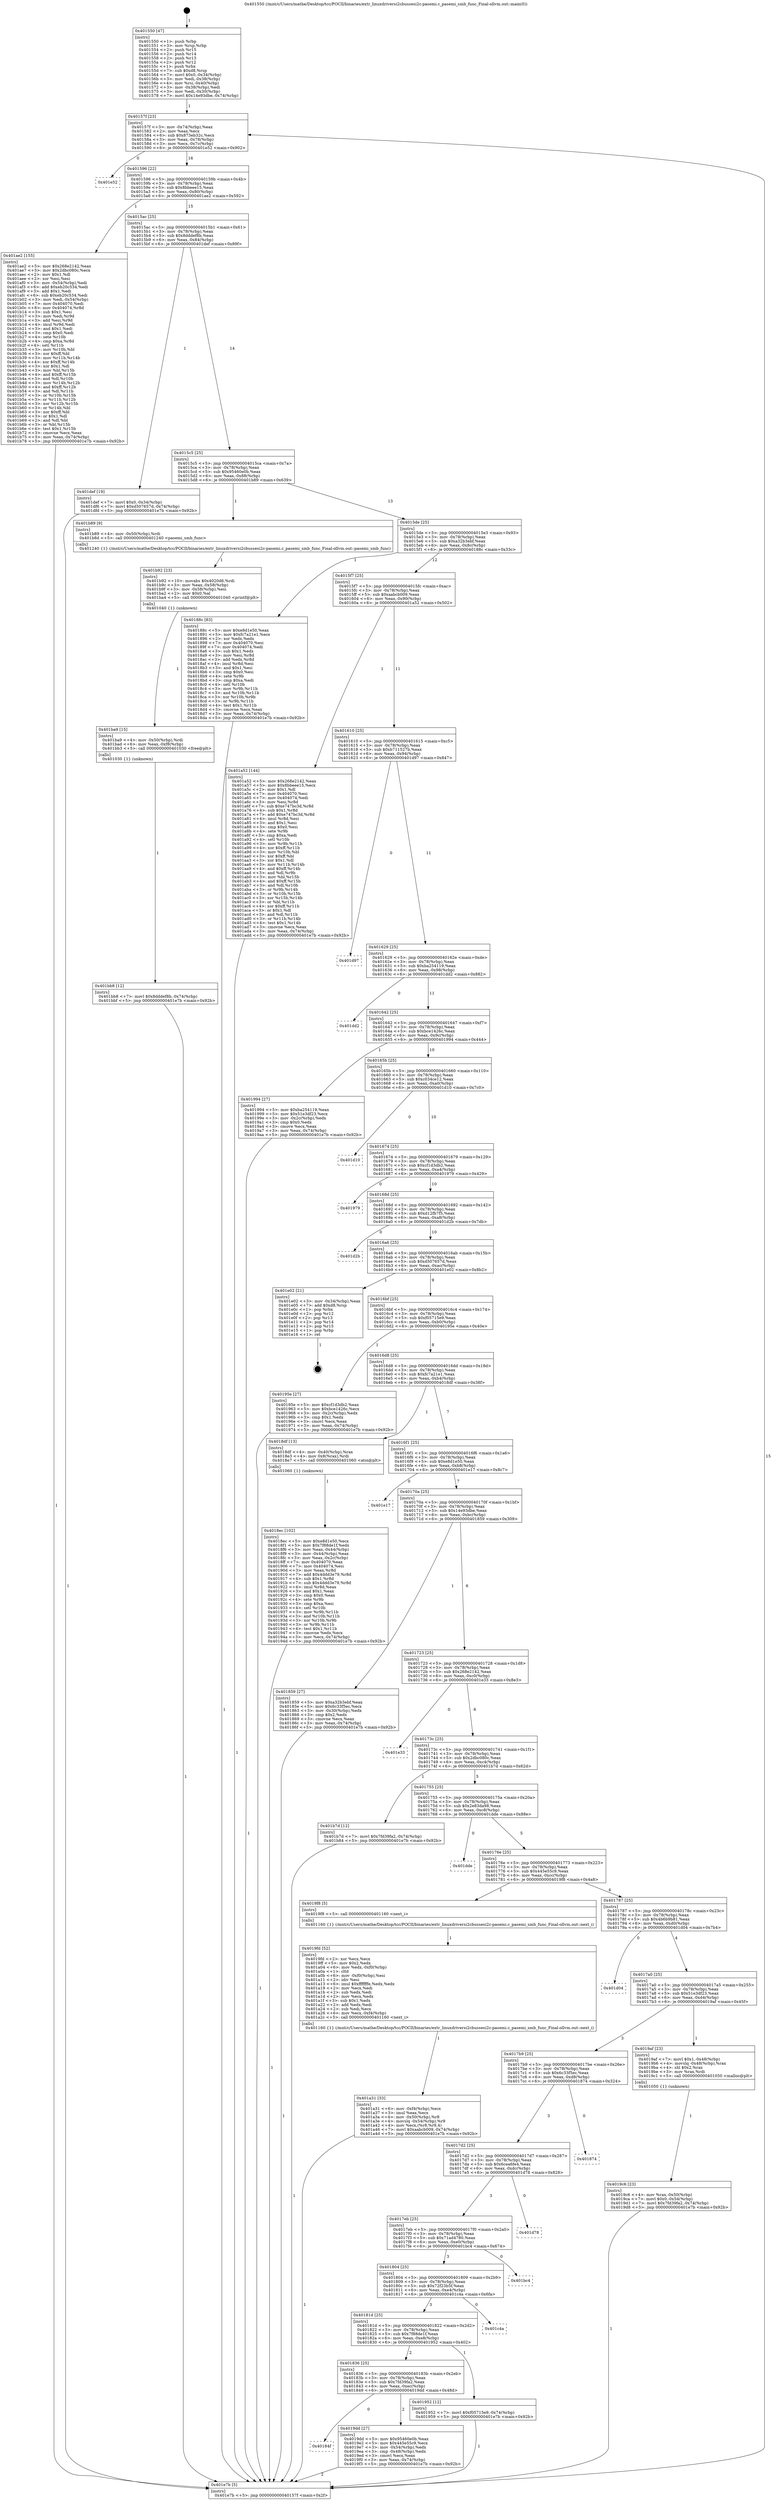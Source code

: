 digraph "0x401550" {
  label = "0x401550 (/mnt/c/Users/mathe/Desktop/tcc/POCII/binaries/extr_linuxdriversi2cbussesi2c-pasemi.c_pasemi_smb_func_Final-ollvm.out::main(0))"
  labelloc = "t"
  node[shape=record]

  Entry [label="",width=0.3,height=0.3,shape=circle,fillcolor=black,style=filled]
  "0x40157f" [label="{
     0x40157f [23]\l
     | [instrs]\l
     &nbsp;&nbsp;0x40157f \<+3\>: mov -0x74(%rbp),%eax\l
     &nbsp;&nbsp;0x401582 \<+2\>: mov %eax,%ecx\l
     &nbsp;&nbsp;0x401584 \<+6\>: sub $0x873eb32c,%ecx\l
     &nbsp;&nbsp;0x40158a \<+3\>: mov %eax,-0x78(%rbp)\l
     &nbsp;&nbsp;0x40158d \<+3\>: mov %ecx,-0x7c(%rbp)\l
     &nbsp;&nbsp;0x401590 \<+6\>: je 0000000000401e52 \<main+0x902\>\l
  }"]
  "0x401e52" [label="{
     0x401e52\l
  }", style=dashed]
  "0x401596" [label="{
     0x401596 [22]\l
     | [instrs]\l
     &nbsp;&nbsp;0x401596 \<+5\>: jmp 000000000040159b \<main+0x4b\>\l
     &nbsp;&nbsp;0x40159b \<+3\>: mov -0x78(%rbp),%eax\l
     &nbsp;&nbsp;0x40159e \<+5\>: sub $0x8bbeee15,%eax\l
     &nbsp;&nbsp;0x4015a3 \<+3\>: mov %eax,-0x80(%rbp)\l
     &nbsp;&nbsp;0x4015a6 \<+6\>: je 0000000000401ae2 \<main+0x592\>\l
  }"]
  Exit [label="",width=0.3,height=0.3,shape=circle,fillcolor=black,style=filled,peripheries=2]
  "0x401ae2" [label="{
     0x401ae2 [155]\l
     | [instrs]\l
     &nbsp;&nbsp;0x401ae2 \<+5\>: mov $0x268e2142,%eax\l
     &nbsp;&nbsp;0x401ae7 \<+5\>: mov $0x2dbc080c,%ecx\l
     &nbsp;&nbsp;0x401aec \<+2\>: mov $0x1,%dl\l
     &nbsp;&nbsp;0x401aee \<+2\>: xor %esi,%esi\l
     &nbsp;&nbsp;0x401af0 \<+3\>: mov -0x54(%rbp),%edi\l
     &nbsp;&nbsp;0x401af3 \<+6\>: add $0xeb20c534,%edi\l
     &nbsp;&nbsp;0x401af9 \<+3\>: add $0x1,%edi\l
     &nbsp;&nbsp;0x401afc \<+6\>: sub $0xeb20c534,%edi\l
     &nbsp;&nbsp;0x401b02 \<+3\>: mov %edi,-0x54(%rbp)\l
     &nbsp;&nbsp;0x401b05 \<+7\>: mov 0x404070,%edi\l
     &nbsp;&nbsp;0x401b0c \<+8\>: mov 0x404074,%r8d\l
     &nbsp;&nbsp;0x401b14 \<+3\>: sub $0x1,%esi\l
     &nbsp;&nbsp;0x401b17 \<+3\>: mov %edi,%r9d\l
     &nbsp;&nbsp;0x401b1a \<+3\>: add %esi,%r9d\l
     &nbsp;&nbsp;0x401b1d \<+4\>: imul %r9d,%edi\l
     &nbsp;&nbsp;0x401b21 \<+3\>: and $0x1,%edi\l
     &nbsp;&nbsp;0x401b24 \<+3\>: cmp $0x0,%edi\l
     &nbsp;&nbsp;0x401b27 \<+4\>: sete %r10b\l
     &nbsp;&nbsp;0x401b2b \<+4\>: cmp $0xa,%r8d\l
     &nbsp;&nbsp;0x401b2f \<+4\>: setl %r11b\l
     &nbsp;&nbsp;0x401b33 \<+3\>: mov %r10b,%bl\l
     &nbsp;&nbsp;0x401b36 \<+3\>: xor $0xff,%bl\l
     &nbsp;&nbsp;0x401b39 \<+3\>: mov %r11b,%r14b\l
     &nbsp;&nbsp;0x401b3c \<+4\>: xor $0xff,%r14b\l
     &nbsp;&nbsp;0x401b40 \<+3\>: xor $0x1,%dl\l
     &nbsp;&nbsp;0x401b43 \<+3\>: mov %bl,%r15b\l
     &nbsp;&nbsp;0x401b46 \<+4\>: and $0xff,%r15b\l
     &nbsp;&nbsp;0x401b4a \<+3\>: and %dl,%r10b\l
     &nbsp;&nbsp;0x401b4d \<+3\>: mov %r14b,%r12b\l
     &nbsp;&nbsp;0x401b50 \<+4\>: and $0xff,%r12b\l
     &nbsp;&nbsp;0x401b54 \<+3\>: and %dl,%r11b\l
     &nbsp;&nbsp;0x401b57 \<+3\>: or %r10b,%r15b\l
     &nbsp;&nbsp;0x401b5a \<+3\>: or %r11b,%r12b\l
     &nbsp;&nbsp;0x401b5d \<+3\>: xor %r12b,%r15b\l
     &nbsp;&nbsp;0x401b60 \<+3\>: or %r14b,%bl\l
     &nbsp;&nbsp;0x401b63 \<+3\>: xor $0xff,%bl\l
     &nbsp;&nbsp;0x401b66 \<+3\>: or $0x1,%dl\l
     &nbsp;&nbsp;0x401b69 \<+2\>: and %dl,%bl\l
     &nbsp;&nbsp;0x401b6b \<+3\>: or %bl,%r15b\l
     &nbsp;&nbsp;0x401b6e \<+4\>: test $0x1,%r15b\l
     &nbsp;&nbsp;0x401b72 \<+3\>: cmovne %ecx,%eax\l
     &nbsp;&nbsp;0x401b75 \<+3\>: mov %eax,-0x74(%rbp)\l
     &nbsp;&nbsp;0x401b78 \<+5\>: jmp 0000000000401e7b \<main+0x92b\>\l
  }"]
  "0x4015ac" [label="{
     0x4015ac [25]\l
     | [instrs]\l
     &nbsp;&nbsp;0x4015ac \<+5\>: jmp 00000000004015b1 \<main+0x61\>\l
     &nbsp;&nbsp;0x4015b1 \<+3\>: mov -0x78(%rbp),%eax\l
     &nbsp;&nbsp;0x4015b4 \<+5\>: sub $0x8dddef8b,%eax\l
     &nbsp;&nbsp;0x4015b9 \<+6\>: mov %eax,-0x84(%rbp)\l
     &nbsp;&nbsp;0x4015bf \<+6\>: je 0000000000401def \<main+0x89f\>\l
  }"]
  "0x401bb8" [label="{
     0x401bb8 [12]\l
     | [instrs]\l
     &nbsp;&nbsp;0x401bb8 \<+7\>: movl $0x8dddef8b,-0x74(%rbp)\l
     &nbsp;&nbsp;0x401bbf \<+5\>: jmp 0000000000401e7b \<main+0x92b\>\l
  }"]
  "0x401def" [label="{
     0x401def [19]\l
     | [instrs]\l
     &nbsp;&nbsp;0x401def \<+7\>: movl $0x0,-0x34(%rbp)\l
     &nbsp;&nbsp;0x401df6 \<+7\>: movl $0xd507657d,-0x74(%rbp)\l
     &nbsp;&nbsp;0x401dfd \<+5\>: jmp 0000000000401e7b \<main+0x92b\>\l
  }"]
  "0x4015c5" [label="{
     0x4015c5 [25]\l
     | [instrs]\l
     &nbsp;&nbsp;0x4015c5 \<+5\>: jmp 00000000004015ca \<main+0x7a\>\l
     &nbsp;&nbsp;0x4015ca \<+3\>: mov -0x78(%rbp),%eax\l
     &nbsp;&nbsp;0x4015cd \<+5\>: sub $0x95460e0b,%eax\l
     &nbsp;&nbsp;0x4015d2 \<+6\>: mov %eax,-0x88(%rbp)\l
     &nbsp;&nbsp;0x4015d8 \<+6\>: je 0000000000401b89 \<main+0x639\>\l
  }"]
  "0x401ba9" [label="{
     0x401ba9 [15]\l
     | [instrs]\l
     &nbsp;&nbsp;0x401ba9 \<+4\>: mov -0x50(%rbp),%rdi\l
     &nbsp;&nbsp;0x401bad \<+6\>: mov %eax,-0xf8(%rbp)\l
     &nbsp;&nbsp;0x401bb3 \<+5\>: call 0000000000401030 \<free@plt\>\l
     | [calls]\l
     &nbsp;&nbsp;0x401030 \{1\} (unknown)\l
  }"]
  "0x401b89" [label="{
     0x401b89 [9]\l
     | [instrs]\l
     &nbsp;&nbsp;0x401b89 \<+4\>: mov -0x50(%rbp),%rdi\l
     &nbsp;&nbsp;0x401b8d \<+5\>: call 0000000000401240 \<pasemi_smb_func\>\l
     | [calls]\l
     &nbsp;&nbsp;0x401240 \{1\} (/mnt/c/Users/mathe/Desktop/tcc/POCII/binaries/extr_linuxdriversi2cbussesi2c-pasemi.c_pasemi_smb_func_Final-ollvm.out::pasemi_smb_func)\l
  }"]
  "0x4015de" [label="{
     0x4015de [25]\l
     | [instrs]\l
     &nbsp;&nbsp;0x4015de \<+5\>: jmp 00000000004015e3 \<main+0x93\>\l
     &nbsp;&nbsp;0x4015e3 \<+3\>: mov -0x78(%rbp),%eax\l
     &nbsp;&nbsp;0x4015e6 \<+5\>: sub $0xa32b3ebf,%eax\l
     &nbsp;&nbsp;0x4015eb \<+6\>: mov %eax,-0x8c(%rbp)\l
     &nbsp;&nbsp;0x4015f1 \<+6\>: je 000000000040188c \<main+0x33c\>\l
  }"]
  "0x401b92" [label="{
     0x401b92 [23]\l
     | [instrs]\l
     &nbsp;&nbsp;0x401b92 \<+10\>: movabs $0x4020d6,%rdi\l
     &nbsp;&nbsp;0x401b9c \<+3\>: mov %eax,-0x58(%rbp)\l
     &nbsp;&nbsp;0x401b9f \<+3\>: mov -0x58(%rbp),%esi\l
     &nbsp;&nbsp;0x401ba2 \<+2\>: mov $0x0,%al\l
     &nbsp;&nbsp;0x401ba4 \<+5\>: call 0000000000401040 \<printf@plt\>\l
     | [calls]\l
     &nbsp;&nbsp;0x401040 \{1\} (unknown)\l
  }"]
  "0x40188c" [label="{
     0x40188c [83]\l
     | [instrs]\l
     &nbsp;&nbsp;0x40188c \<+5\>: mov $0xe8d1e50,%eax\l
     &nbsp;&nbsp;0x401891 \<+5\>: mov $0xfc7a21e1,%ecx\l
     &nbsp;&nbsp;0x401896 \<+2\>: xor %edx,%edx\l
     &nbsp;&nbsp;0x401898 \<+7\>: mov 0x404070,%esi\l
     &nbsp;&nbsp;0x40189f \<+7\>: mov 0x404074,%edi\l
     &nbsp;&nbsp;0x4018a6 \<+3\>: sub $0x1,%edx\l
     &nbsp;&nbsp;0x4018a9 \<+3\>: mov %esi,%r8d\l
     &nbsp;&nbsp;0x4018ac \<+3\>: add %edx,%r8d\l
     &nbsp;&nbsp;0x4018af \<+4\>: imul %r8d,%esi\l
     &nbsp;&nbsp;0x4018b3 \<+3\>: and $0x1,%esi\l
     &nbsp;&nbsp;0x4018b6 \<+3\>: cmp $0x0,%esi\l
     &nbsp;&nbsp;0x4018b9 \<+4\>: sete %r9b\l
     &nbsp;&nbsp;0x4018bd \<+3\>: cmp $0xa,%edi\l
     &nbsp;&nbsp;0x4018c0 \<+4\>: setl %r10b\l
     &nbsp;&nbsp;0x4018c4 \<+3\>: mov %r9b,%r11b\l
     &nbsp;&nbsp;0x4018c7 \<+3\>: and %r10b,%r11b\l
     &nbsp;&nbsp;0x4018ca \<+3\>: xor %r10b,%r9b\l
     &nbsp;&nbsp;0x4018cd \<+3\>: or %r9b,%r11b\l
     &nbsp;&nbsp;0x4018d0 \<+4\>: test $0x1,%r11b\l
     &nbsp;&nbsp;0x4018d4 \<+3\>: cmovne %ecx,%eax\l
     &nbsp;&nbsp;0x4018d7 \<+3\>: mov %eax,-0x74(%rbp)\l
     &nbsp;&nbsp;0x4018da \<+5\>: jmp 0000000000401e7b \<main+0x92b\>\l
  }"]
  "0x4015f7" [label="{
     0x4015f7 [25]\l
     | [instrs]\l
     &nbsp;&nbsp;0x4015f7 \<+5\>: jmp 00000000004015fc \<main+0xac\>\l
     &nbsp;&nbsp;0x4015fc \<+3\>: mov -0x78(%rbp),%eax\l
     &nbsp;&nbsp;0x4015ff \<+5\>: sub $0xaabcb009,%eax\l
     &nbsp;&nbsp;0x401604 \<+6\>: mov %eax,-0x90(%rbp)\l
     &nbsp;&nbsp;0x40160a \<+6\>: je 0000000000401a52 \<main+0x502\>\l
  }"]
  "0x401a31" [label="{
     0x401a31 [33]\l
     | [instrs]\l
     &nbsp;&nbsp;0x401a31 \<+6\>: mov -0xf4(%rbp),%ecx\l
     &nbsp;&nbsp;0x401a37 \<+3\>: imul %eax,%ecx\l
     &nbsp;&nbsp;0x401a3a \<+4\>: mov -0x50(%rbp),%r8\l
     &nbsp;&nbsp;0x401a3e \<+4\>: movslq -0x54(%rbp),%r9\l
     &nbsp;&nbsp;0x401a42 \<+4\>: mov %ecx,(%r8,%r9,4)\l
     &nbsp;&nbsp;0x401a46 \<+7\>: movl $0xaabcb009,-0x74(%rbp)\l
     &nbsp;&nbsp;0x401a4d \<+5\>: jmp 0000000000401e7b \<main+0x92b\>\l
  }"]
  "0x401a52" [label="{
     0x401a52 [144]\l
     | [instrs]\l
     &nbsp;&nbsp;0x401a52 \<+5\>: mov $0x268e2142,%eax\l
     &nbsp;&nbsp;0x401a57 \<+5\>: mov $0x8bbeee15,%ecx\l
     &nbsp;&nbsp;0x401a5c \<+2\>: mov $0x1,%dl\l
     &nbsp;&nbsp;0x401a5e \<+7\>: mov 0x404070,%esi\l
     &nbsp;&nbsp;0x401a65 \<+7\>: mov 0x404074,%edi\l
     &nbsp;&nbsp;0x401a6c \<+3\>: mov %esi,%r8d\l
     &nbsp;&nbsp;0x401a6f \<+7\>: sub $0xe747bc3d,%r8d\l
     &nbsp;&nbsp;0x401a76 \<+4\>: sub $0x1,%r8d\l
     &nbsp;&nbsp;0x401a7a \<+7\>: add $0xe747bc3d,%r8d\l
     &nbsp;&nbsp;0x401a81 \<+4\>: imul %r8d,%esi\l
     &nbsp;&nbsp;0x401a85 \<+3\>: and $0x1,%esi\l
     &nbsp;&nbsp;0x401a88 \<+3\>: cmp $0x0,%esi\l
     &nbsp;&nbsp;0x401a8b \<+4\>: sete %r9b\l
     &nbsp;&nbsp;0x401a8f \<+3\>: cmp $0xa,%edi\l
     &nbsp;&nbsp;0x401a92 \<+4\>: setl %r10b\l
     &nbsp;&nbsp;0x401a96 \<+3\>: mov %r9b,%r11b\l
     &nbsp;&nbsp;0x401a99 \<+4\>: xor $0xff,%r11b\l
     &nbsp;&nbsp;0x401a9d \<+3\>: mov %r10b,%bl\l
     &nbsp;&nbsp;0x401aa0 \<+3\>: xor $0xff,%bl\l
     &nbsp;&nbsp;0x401aa3 \<+3\>: xor $0x1,%dl\l
     &nbsp;&nbsp;0x401aa6 \<+3\>: mov %r11b,%r14b\l
     &nbsp;&nbsp;0x401aa9 \<+4\>: and $0xff,%r14b\l
     &nbsp;&nbsp;0x401aad \<+3\>: and %dl,%r9b\l
     &nbsp;&nbsp;0x401ab0 \<+3\>: mov %bl,%r15b\l
     &nbsp;&nbsp;0x401ab3 \<+4\>: and $0xff,%r15b\l
     &nbsp;&nbsp;0x401ab7 \<+3\>: and %dl,%r10b\l
     &nbsp;&nbsp;0x401aba \<+3\>: or %r9b,%r14b\l
     &nbsp;&nbsp;0x401abd \<+3\>: or %r10b,%r15b\l
     &nbsp;&nbsp;0x401ac0 \<+3\>: xor %r15b,%r14b\l
     &nbsp;&nbsp;0x401ac3 \<+3\>: or %bl,%r11b\l
     &nbsp;&nbsp;0x401ac6 \<+4\>: xor $0xff,%r11b\l
     &nbsp;&nbsp;0x401aca \<+3\>: or $0x1,%dl\l
     &nbsp;&nbsp;0x401acd \<+3\>: and %dl,%r11b\l
     &nbsp;&nbsp;0x401ad0 \<+3\>: or %r11b,%r14b\l
     &nbsp;&nbsp;0x401ad3 \<+4\>: test $0x1,%r14b\l
     &nbsp;&nbsp;0x401ad7 \<+3\>: cmovne %ecx,%eax\l
     &nbsp;&nbsp;0x401ada \<+3\>: mov %eax,-0x74(%rbp)\l
     &nbsp;&nbsp;0x401add \<+5\>: jmp 0000000000401e7b \<main+0x92b\>\l
  }"]
  "0x401610" [label="{
     0x401610 [25]\l
     | [instrs]\l
     &nbsp;&nbsp;0x401610 \<+5\>: jmp 0000000000401615 \<main+0xc5\>\l
     &nbsp;&nbsp;0x401615 \<+3\>: mov -0x78(%rbp),%eax\l
     &nbsp;&nbsp;0x401618 \<+5\>: sub $0xb711527b,%eax\l
     &nbsp;&nbsp;0x40161d \<+6\>: mov %eax,-0x94(%rbp)\l
     &nbsp;&nbsp;0x401623 \<+6\>: je 0000000000401d97 \<main+0x847\>\l
  }"]
  "0x4019fd" [label="{
     0x4019fd [52]\l
     | [instrs]\l
     &nbsp;&nbsp;0x4019fd \<+2\>: xor %ecx,%ecx\l
     &nbsp;&nbsp;0x4019ff \<+5\>: mov $0x2,%edx\l
     &nbsp;&nbsp;0x401a04 \<+6\>: mov %edx,-0xf0(%rbp)\l
     &nbsp;&nbsp;0x401a0a \<+1\>: cltd\l
     &nbsp;&nbsp;0x401a0b \<+6\>: mov -0xf0(%rbp),%esi\l
     &nbsp;&nbsp;0x401a11 \<+2\>: idiv %esi\l
     &nbsp;&nbsp;0x401a13 \<+6\>: imul $0xfffffffe,%edx,%edx\l
     &nbsp;&nbsp;0x401a19 \<+2\>: mov %ecx,%edi\l
     &nbsp;&nbsp;0x401a1b \<+2\>: sub %edx,%edi\l
     &nbsp;&nbsp;0x401a1d \<+2\>: mov %ecx,%edx\l
     &nbsp;&nbsp;0x401a1f \<+3\>: sub $0x1,%edx\l
     &nbsp;&nbsp;0x401a22 \<+2\>: add %edx,%edi\l
     &nbsp;&nbsp;0x401a24 \<+2\>: sub %edi,%ecx\l
     &nbsp;&nbsp;0x401a26 \<+6\>: mov %ecx,-0xf4(%rbp)\l
     &nbsp;&nbsp;0x401a2c \<+5\>: call 0000000000401160 \<next_i\>\l
     | [calls]\l
     &nbsp;&nbsp;0x401160 \{1\} (/mnt/c/Users/mathe/Desktop/tcc/POCII/binaries/extr_linuxdriversi2cbussesi2c-pasemi.c_pasemi_smb_func_Final-ollvm.out::next_i)\l
  }"]
  "0x401d97" [label="{
     0x401d97\l
  }", style=dashed]
  "0x401629" [label="{
     0x401629 [25]\l
     | [instrs]\l
     &nbsp;&nbsp;0x401629 \<+5\>: jmp 000000000040162e \<main+0xde\>\l
     &nbsp;&nbsp;0x40162e \<+3\>: mov -0x78(%rbp),%eax\l
     &nbsp;&nbsp;0x401631 \<+5\>: sub $0xba254119,%eax\l
     &nbsp;&nbsp;0x401636 \<+6\>: mov %eax,-0x98(%rbp)\l
     &nbsp;&nbsp;0x40163c \<+6\>: je 0000000000401dd2 \<main+0x882\>\l
  }"]
  "0x40184f" [label="{
     0x40184f\l
  }", style=dashed]
  "0x401dd2" [label="{
     0x401dd2\l
  }", style=dashed]
  "0x401642" [label="{
     0x401642 [25]\l
     | [instrs]\l
     &nbsp;&nbsp;0x401642 \<+5\>: jmp 0000000000401647 \<main+0xf7\>\l
     &nbsp;&nbsp;0x401647 \<+3\>: mov -0x78(%rbp),%eax\l
     &nbsp;&nbsp;0x40164a \<+5\>: sub $0xbce1426c,%eax\l
     &nbsp;&nbsp;0x40164f \<+6\>: mov %eax,-0x9c(%rbp)\l
     &nbsp;&nbsp;0x401655 \<+6\>: je 0000000000401994 \<main+0x444\>\l
  }"]
  "0x4019dd" [label="{
     0x4019dd [27]\l
     | [instrs]\l
     &nbsp;&nbsp;0x4019dd \<+5\>: mov $0x95460e0b,%eax\l
     &nbsp;&nbsp;0x4019e2 \<+5\>: mov $0x445e55c9,%ecx\l
     &nbsp;&nbsp;0x4019e7 \<+3\>: mov -0x54(%rbp),%edx\l
     &nbsp;&nbsp;0x4019ea \<+3\>: cmp -0x48(%rbp),%edx\l
     &nbsp;&nbsp;0x4019ed \<+3\>: cmovl %ecx,%eax\l
     &nbsp;&nbsp;0x4019f0 \<+3\>: mov %eax,-0x74(%rbp)\l
     &nbsp;&nbsp;0x4019f3 \<+5\>: jmp 0000000000401e7b \<main+0x92b\>\l
  }"]
  "0x401994" [label="{
     0x401994 [27]\l
     | [instrs]\l
     &nbsp;&nbsp;0x401994 \<+5\>: mov $0xba254119,%eax\l
     &nbsp;&nbsp;0x401999 \<+5\>: mov $0x51e3df23,%ecx\l
     &nbsp;&nbsp;0x40199e \<+3\>: mov -0x2c(%rbp),%edx\l
     &nbsp;&nbsp;0x4019a1 \<+3\>: cmp $0x0,%edx\l
     &nbsp;&nbsp;0x4019a4 \<+3\>: cmove %ecx,%eax\l
     &nbsp;&nbsp;0x4019a7 \<+3\>: mov %eax,-0x74(%rbp)\l
     &nbsp;&nbsp;0x4019aa \<+5\>: jmp 0000000000401e7b \<main+0x92b\>\l
  }"]
  "0x40165b" [label="{
     0x40165b [25]\l
     | [instrs]\l
     &nbsp;&nbsp;0x40165b \<+5\>: jmp 0000000000401660 \<main+0x110\>\l
     &nbsp;&nbsp;0x401660 \<+3\>: mov -0x78(%rbp),%eax\l
     &nbsp;&nbsp;0x401663 \<+5\>: sub $0xc034ce12,%eax\l
     &nbsp;&nbsp;0x401668 \<+6\>: mov %eax,-0xa0(%rbp)\l
     &nbsp;&nbsp;0x40166e \<+6\>: je 0000000000401d10 \<main+0x7c0\>\l
  }"]
  "0x4019c6" [label="{
     0x4019c6 [23]\l
     | [instrs]\l
     &nbsp;&nbsp;0x4019c6 \<+4\>: mov %rax,-0x50(%rbp)\l
     &nbsp;&nbsp;0x4019ca \<+7\>: movl $0x0,-0x54(%rbp)\l
     &nbsp;&nbsp;0x4019d1 \<+7\>: movl $0x7fd39fa2,-0x74(%rbp)\l
     &nbsp;&nbsp;0x4019d8 \<+5\>: jmp 0000000000401e7b \<main+0x92b\>\l
  }"]
  "0x401d10" [label="{
     0x401d10\l
  }", style=dashed]
  "0x401674" [label="{
     0x401674 [25]\l
     | [instrs]\l
     &nbsp;&nbsp;0x401674 \<+5\>: jmp 0000000000401679 \<main+0x129\>\l
     &nbsp;&nbsp;0x401679 \<+3\>: mov -0x78(%rbp),%eax\l
     &nbsp;&nbsp;0x40167c \<+5\>: sub $0xcf1d3db2,%eax\l
     &nbsp;&nbsp;0x401681 \<+6\>: mov %eax,-0xa4(%rbp)\l
     &nbsp;&nbsp;0x401687 \<+6\>: je 0000000000401979 \<main+0x429\>\l
  }"]
  "0x401836" [label="{
     0x401836 [25]\l
     | [instrs]\l
     &nbsp;&nbsp;0x401836 \<+5\>: jmp 000000000040183b \<main+0x2eb\>\l
     &nbsp;&nbsp;0x40183b \<+3\>: mov -0x78(%rbp),%eax\l
     &nbsp;&nbsp;0x40183e \<+5\>: sub $0x7fd39fa2,%eax\l
     &nbsp;&nbsp;0x401843 \<+6\>: mov %eax,-0xec(%rbp)\l
     &nbsp;&nbsp;0x401849 \<+6\>: je 00000000004019dd \<main+0x48d\>\l
  }"]
  "0x401979" [label="{
     0x401979\l
  }", style=dashed]
  "0x40168d" [label="{
     0x40168d [25]\l
     | [instrs]\l
     &nbsp;&nbsp;0x40168d \<+5\>: jmp 0000000000401692 \<main+0x142\>\l
     &nbsp;&nbsp;0x401692 \<+3\>: mov -0x78(%rbp),%eax\l
     &nbsp;&nbsp;0x401695 \<+5\>: sub $0xd12fb7f5,%eax\l
     &nbsp;&nbsp;0x40169a \<+6\>: mov %eax,-0xa8(%rbp)\l
     &nbsp;&nbsp;0x4016a0 \<+6\>: je 0000000000401d2b \<main+0x7db\>\l
  }"]
  "0x401952" [label="{
     0x401952 [12]\l
     | [instrs]\l
     &nbsp;&nbsp;0x401952 \<+7\>: movl $0xf05715e9,-0x74(%rbp)\l
     &nbsp;&nbsp;0x401959 \<+5\>: jmp 0000000000401e7b \<main+0x92b\>\l
  }"]
  "0x401d2b" [label="{
     0x401d2b\l
  }", style=dashed]
  "0x4016a6" [label="{
     0x4016a6 [25]\l
     | [instrs]\l
     &nbsp;&nbsp;0x4016a6 \<+5\>: jmp 00000000004016ab \<main+0x15b\>\l
     &nbsp;&nbsp;0x4016ab \<+3\>: mov -0x78(%rbp),%eax\l
     &nbsp;&nbsp;0x4016ae \<+5\>: sub $0xd507657d,%eax\l
     &nbsp;&nbsp;0x4016b3 \<+6\>: mov %eax,-0xac(%rbp)\l
     &nbsp;&nbsp;0x4016b9 \<+6\>: je 0000000000401e02 \<main+0x8b2\>\l
  }"]
  "0x40181d" [label="{
     0x40181d [25]\l
     | [instrs]\l
     &nbsp;&nbsp;0x40181d \<+5\>: jmp 0000000000401822 \<main+0x2d2\>\l
     &nbsp;&nbsp;0x401822 \<+3\>: mov -0x78(%rbp),%eax\l
     &nbsp;&nbsp;0x401825 \<+5\>: sub $0x7f88de1f,%eax\l
     &nbsp;&nbsp;0x40182a \<+6\>: mov %eax,-0xe8(%rbp)\l
     &nbsp;&nbsp;0x401830 \<+6\>: je 0000000000401952 \<main+0x402\>\l
  }"]
  "0x401e02" [label="{
     0x401e02 [21]\l
     | [instrs]\l
     &nbsp;&nbsp;0x401e02 \<+3\>: mov -0x34(%rbp),%eax\l
     &nbsp;&nbsp;0x401e05 \<+7\>: add $0xd8,%rsp\l
     &nbsp;&nbsp;0x401e0c \<+1\>: pop %rbx\l
     &nbsp;&nbsp;0x401e0d \<+2\>: pop %r12\l
     &nbsp;&nbsp;0x401e0f \<+2\>: pop %r13\l
     &nbsp;&nbsp;0x401e11 \<+2\>: pop %r14\l
     &nbsp;&nbsp;0x401e13 \<+2\>: pop %r15\l
     &nbsp;&nbsp;0x401e15 \<+1\>: pop %rbp\l
     &nbsp;&nbsp;0x401e16 \<+1\>: ret\l
  }"]
  "0x4016bf" [label="{
     0x4016bf [25]\l
     | [instrs]\l
     &nbsp;&nbsp;0x4016bf \<+5\>: jmp 00000000004016c4 \<main+0x174\>\l
     &nbsp;&nbsp;0x4016c4 \<+3\>: mov -0x78(%rbp),%eax\l
     &nbsp;&nbsp;0x4016c7 \<+5\>: sub $0xf05715e9,%eax\l
     &nbsp;&nbsp;0x4016cc \<+6\>: mov %eax,-0xb0(%rbp)\l
     &nbsp;&nbsp;0x4016d2 \<+6\>: je 000000000040195e \<main+0x40e\>\l
  }"]
  "0x401c4a" [label="{
     0x401c4a\l
  }", style=dashed]
  "0x40195e" [label="{
     0x40195e [27]\l
     | [instrs]\l
     &nbsp;&nbsp;0x40195e \<+5\>: mov $0xcf1d3db2,%eax\l
     &nbsp;&nbsp;0x401963 \<+5\>: mov $0xbce1426c,%ecx\l
     &nbsp;&nbsp;0x401968 \<+3\>: mov -0x2c(%rbp),%edx\l
     &nbsp;&nbsp;0x40196b \<+3\>: cmp $0x1,%edx\l
     &nbsp;&nbsp;0x40196e \<+3\>: cmovl %ecx,%eax\l
     &nbsp;&nbsp;0x401971 \<+3\>: mov %eax,-0x74(%rbp)\l
     &nbsp;&nbsp;0x401974 \<+5\>: jmp 0000000000401e7b \<main+0x92b\>\l
  }"]
  "0x4016d8" [label="{
     0x4016d8 [25]\l
     | [instrs]\l
     &nbsp;&nbsp;0x4016d8 \<+5\>: jmp 00000000004016dd \<main+0x18d\>\l
     &nbsp;&nbsp;0x4016dd \<+3\>: mov -0x78(%rbp),%eax\l
     &nbsp;&nbsp;0x4016e0 \<+5\>: sub $0xfc7a21e1,%eax\l
     &nbsp;&nbsp;0x4016e5 \<+6\>: mov %eax,-0xb4(%rbp)\l
     &nbsp;&nbsp;0x4016eb \<+6\>: je 00000000004018df \<main+0x38f\>\l
  }"]
  "0x401804" [label="{
     0x401804 [25]\l
     | [instrs]\l
     &nbsp;&nbsp;0x401804 \<+5\>: jmp 0000000000401809 \<main+0x2b9\>\l
     &nbsp;&nbsp;0x401809 \<+3\>: mov -0x78(%rbp),%eax\l
     &nbsp;&nbsp;0x40180c \<+5\>: sub $0x72f23b5f,%eax\l
     &nbsp;&nbsp;0x401811 \<+6\>: mov %eax,-0xe4(%rbp)\l
     &nbsp;&nbsp;0x401817 \<+6\>: je 0000000000401c4a \<main+0x6fa\>\l
  }"]
  "0x4018df" [label="{
     0x4018df [13]\l
     | [instrs]\l
     &nbsp;&nbsp;0x4018df \<+4\>: mov -0x40(%rbp),%rax\l
     &nbsp;&nbsp;0x4018e3 \<+4\>: mov 0x8(%rax),%rdi\l
     &nbsp;&nbsp;0x4018e7 \<+5\>: call 0000000000401060 \<atoi@plt\>\l
     | [calls]\l
     &nbsp;&nbsp;0x401060 \{1\} (unknown)\l
  }"]
  "0x4016f1" [label="{
     0x4016f1 [25]\l
     | [instrs]\l
     &nbsp;&nbsp;0x4016f1 \<+5\>: jmp 00000000004016f6 \<main+0x1a6\>\l
     &nbsp;&nbsp;0x4016f6 \<+3\>: mov -0x78(%rbp),%eax\l
     &nbsp;&nbsp;0x4016f9 \<+5\>: sub $0xe8d1e50,%eax\l
     &nbsp;&nbsp;0x4016fe \<+6\>: mov %eax,-0xb8(%rbp)\l
     &nbsp;&nbsp;0x401704 \<+6\>: je 0000000000401e17 \<main+0x8c7\>\l
  }"]
  "0x401bc4" [label="{
     0x401bc4\l
  }", style=dashed]
  "0x401e17" [label="{
     0x401e17\l
  }", style=dashed]
  "0x40170a" [label="{
     0x40170a [25]\l
     | [instrs]\l
     &nbsp;&nbsp;0x40170a \<+5\>: jmp 000000000040170f \<main+0x1bf\>\l
     &nbsp;&nbsp;0x40170f \<+3\>: mov -0x78(%rbp),%eax\l
     &nbsp;&nbsp;0x401712 \<+5\>: sub $0x14e93dbe,%eax\l
     &nbsp;&nbsp;0x401717 \<+6\>: mov %eax,-0xbc(%rbp)\l
     &nbsp;&nbsp;0x40171d \<+6\>: je 0000000000401859 \<main+0x309\>\l
  }"]
  "0x4017eb" [label="{
     0x4017eb [25]\l
     | [instrs]\l
     &nbsp;&nbsp;0x4017eb \<+5\>: jmp 00000000004017f0 \<main+0x2a0\>\l
     &nbsp;&nbsp;0x4017f0 \<+3\>: mov -0x78(%rbp),%eax\l
     &nbsp;&nbsp;0x4017f3 \<+5\>: sub $0x71ad4780,%eax\l
     &nbsp;&nbsp;0x4017f8 \<+6\>: mov %eax,-0xe0(%rbp)\l
     &nbsp;&nbsp;0x4017fe \<+6\>: je 0000000000401bc4 \<main+0x674\>\l
  }"]
  "0x401859" [label="{
     0x401859 [27]\l
     | [instrs]\l
     &nbsp;&nbsp;0x401859 \<+5\>: mov $0xa32b3ebf,%eax\l
     &nbsp;&nbsp;0x40185e \<+5\>: mov $0x6c33f5ec,%ecx\l
     &nbsp;&nbsp;0x401863 \<+3\>: mov -0x30(%rbp),%edx\l
     &nbsp;&nbsp;0x401866 \<+3\>: cmp $0x2,%edx\l
     &nbsp;&nbsp;0x401869 \<+3\>: cmovne %ecx,%eax\l
     &nbsp;&nbsp;0x40186c \<+3\>: mov %eax,-0x74(%rbp)\l
     &nbsp;&nbsp;0x40186f \<+5\>: jmp 0000000000401e7b \<main+0x92b\>\l
  }"]
  "0x401723" [label="{
     0x401723 [25]\l
     | [instrs]\l
     &nbsp;&nbsp;0x401723 \<+5\>: jmp 0000000000401728 \<main+0x1d8\>\l
     &nbsp;&nbsp;0x401728 \<+3\>: mov -0x78(%rbp),%eax\l
     &nbsp;&nbsp;0x40172b \<+5\>: sub $0x268e2142,%eax\l
     &nbsp;&nbsp;0x401730 \<+6\>: mov %eax,-0xc0(%rbp)\l
     &nbsp;&nbsp;0x401736 \<+6\>: je 0000000000401e33 \<main+0x8e3\>\l
  }"]
  "0x401e7b" [label="{
     0x401e7b [5]\l
     | [instrs]\l
     &nbsp;&nbsp;0x401e7b \<+5\>: jmp 000000000040157f \<main+0x2f\>\l
  }"]
  "0x401550" [label="{
     0x401550 [47]\l
     | [instrs]\l
     &nbsp;&nbsp;0x401550 \<+1\>: push %rbp\l
     &nbsp;&nbsp;0x401551 \<+3\>: mov %rsp,%rbp\l
     &nbsp;&nbsp;0x401554 \<+2\>: push %r15\l
     &nbsp;&nbsp;0x401556 \<+2\>: push %r14\l
     &nbsp;&nbsp;0x401558 \<+2\>: push %r13\l
     &nbsp;&nbsp;0x40155a \<+2\>: push %r12\l
     &nbsp;&nbsp;0x40155c \<+1\>: push %rbx\l
     &nbsp;&nbsp;0x40155d \<+7\>: sub $0xd8,%rsp\l
     &nbsp;&nbsp;0x401564 \<+7\>: movl $0x0,-0x34(%rbp)\l
     &nbsp;&nbsp;0x40156b \<+3\>: mov %edi,-0x38(%rbp)\l
     &nbsp;&nbsp;0x40156e \<+4\>: mov %rsi,-0x40(%rbp)\l
     &nbsp;&nbsp;0x401572 \<+3\>: mov -0x38(%rbp),%edi\l
     &nbsp;&nbsp;0x401575 \<+3\>: mov %edi,-0x30(%rbp)\l
     &nbsp;&nbsp;0x401578 \<+7\>: movl $0x14e93dbe,-0x74(%rbp)\l
  }"]
  "0x4018ec" [label="{
     0x4018ec [102]\l
     | [instrs]\l
     &nbsp;&nbsp;0x4018ec \<+5\>: mov $0xe8d1e50,%ecx\l
     &nbsp;&nbsp;0x4018f1 \<+5\>: mov $0x7f88de1f,%edx\l
     &nbsp;&nbsp;0x4018f6 \<+3\>: mov %eax,-0x44(%rbp)\l
     &nbsp;&nbsp;0x4018f9 \<+3\>: mov -0x44(%rbp),%eax\l
     &nbsp;&nbsp;0x4018fc \<+3\>: mov %eax,-0x2c(%rbp)\l
     &nbsp;&nbsp;0x4018ff \<+7\>: mov 0x404070,%eax\l
     &nbsp;&nbsp;0x401906 \<+7\>: mov 0x404074,%esi\l
     &nbsp;&nbsp;0x40190d \<+3\>: mov %eax,%r8d\l
     &nbsp;&nbsp;0x401910 \<+7\>: add $0x4ddd3e79,%r8d\l
     &nbsp;&nbsp;0x401917 \<+4\>: sub $0x1,%r8d\l
     &nbsp;&nbsp;0x40191b \<+7\>: sub $0x4ddd3e79,%r8d\l
     &nbsp;&nbsp;0x401922 \<+4\>: imul %r8d,%eax\l
     &nbsp;&nbsp;0x401926 \<+3\>: and $0x1,%eax\l
     &nbsp;&nbsp;0x401929 \<+3\>: cmp $0x0,%eax\l
     &nbsp;&nbsp;0x40192c \<+4\>: sete %r9b\l
     &nbsp;&nbsp;0x401930 \<+3\>: cmp $0xa,%esi\l
     &nbsp;&nbsp;0x401933 \<+4\>: setl %r10b\l
     &nbsp;&nbsp;0x401937 \<+3\>: mov %r9b,%r11b\l
     &nbsp;&nbsp;0x40193a \<+3\>: and %r10b,%r11b\l
     &nbsp;&nbsp;0x40193d \<+3\>: xor %r10b,%r9b\l
     &nbsp;&nbsp;0x401940 \<+3\>: or %r9b,%r11b\l
     &nbsp;&nbsp;0x401943 \<+4\>: test $0x1,%r11b\l
     &nbsp;&nbsp;0x401947 \<+3\>: cmovne %edx,%ecx\l
     &nbsp;&nbsp;0x40194a \<+3\>: mov %ecx,-0x74(%rbp)\l
     &nbsp;&nbsp;0x40194d \<+5\>: jmp 0000000000401e7b \<main+0x92b\>\l
  }"]
  "0x401d78" [label="{
     0x401d78\l
  }", style=dashed]
  "0x401e33" [label="{
     0x401e33\l
  }", style=dashed]
  "0x40173c" [label="{
     0x40173c [25]\l
     | [instrs]\l
     &nbsp;&nbsp;0x40173c \<+5\>: jmp 0000000000401741 \<main+0x1f1\>\l
     &nbsp;&nbsp;0x401741 \<+3\>: mov -0x78(%rbp),%eax\l
     &nbsp;&nbsp;0x401744 \<+5\>: sub $0x2dbc080c,%eax\l
     &nbsp;&nbsp;0x401749 \<+6\>: mov %eax,-0xc4(%rbp)\l
     &nbsp;&nbsp;0x40174f \<+6\>: je 0000000000401b7d \<main+0x62d\>\l
  }"]
  "0x4017d2" [label="{
     0x4017d2 [25]\l
     | [instrs]\l
     &nbsp;&nbsp;0x4017d2 \<+5\>: jmp 00000000004017d7 \<main+0x287\>\l
     &nbsp;&nbsp;0x4017d7 \<+3\>: mov -0x78(%rbp),%eax\l
     &nbsp;&nbsp;0x4017da \<+5\>: sub $0x6cea6fe4,%eax\l
     &nbsp;&nbsp;0x4017df \<+6\>: mov %eax,-0xdc(%rbp)\l
     &nbsp;&nbsp;0x4017e5 \<+6\>: je 0000000000401d78 \<main+0x828\>\l
  }"]
  "0x401b7d" [label="{
     0x401b7d [12]\l
     | [instrs]\l
     &nbsp;&nbsp;0x401b7d \<+7\>: movl $0x7fd39fa2,-0x74(%rbp)\l
     &nbsp;&nbsp;0x401b84 \<+5\>: jmp 0000000000401e7b \<main+0x92b\>\l
  }"]
  "0x401755" [label="{
     0x401755 [25]\l
     | [instrs]\l
     &nbsp;&nbsp;0x401755 \<+5\>: jmp 000000000040175a \<main+0x20a\>\l
     &nbsp;&nbsp;0x40175a \<+3\>: mov -0x78(%rbp),%eax\l
     &nbsp;&nbsp;0x40175d \<+5\>: sub $0x2e83da98,%eax\l
     &nbsp;&nbsp;0x401762 \<+6\>: mov %eax,-0xc8(%rbp)\l
     &nbsp;&nbsp;0x401768 \<+6\>: je 0000000000401dde \<main+0x88e\>\l
  }"]
  "0x401874" [label="{
     0x401874\l
  }", style=dashed]
  "0x401dde" [label="{
     0x401dde\l
  }", style=dashed]
  "0x40176e" [label="{
     0x40176e [25]\l
     | [instrs]\l
     &nbsp;&nbsp;0x40176e \<+5\>: jmp 0000000000401773 \<main+0x223\>\l
     &nbsp;&nbsp;0x401773 \<+3\>: mov -0x78(%rbp),%eax\l
     &nbsp;&nbsp;0x401776 \<+5\>: sub $0x445e55c9,%eax\l
     &nbsp;&nbsp;0x40177b \<+6\>: mov %eax,-0xcc(%rbp)\l
     &nbsp;&nbsp;0x401781 \<+6\>: je 00000000004019f8 \<main+0x4a8\>\l
  }"]
  "0x4017b9" [label="{
     0x4017b9 [25]\l
     | [instrs]\l
     &nbsp;&nbsp;0x4017b9 \<+5\>: jmp 00000000004017be \<main+0x26e\>\l
     &nbsp;&nbsp;0x4017be \<+3\>: mov -0x78(%rbp),%eax\l
     &nbsp;&nbsp;0x4017c1 \<+5\>: sub $0x6c33f5ec,%eax\l
     &nbsp;&nbsp;0x4017c6 \<+6\>: mov %eax,-0xd8(%rbp)\l
     &nbsp;&nbsp;0x4017cc \<+6\>: je 0000000000401874 \<main+0x324\>\l
  }"]
  "0x4019f8" [label="{
     0x4019f8 [5]\l
     | [instrs]\l
     &nbsp;&nbsp;0x4019f8 \<+5\>: call 0000000000401160 \<next_i\>\l
     | [calls]\l
     &nbsp;&nbsp;0x401160 \{1\} (/mnt/c/Users/mathe/Desktop/tcc/POCII/binaries/extr_linuxdriversi2cbussesi2c-pasemi.c_pasemi_smb_func_Final-ollvm.out::next_i)\l
  }"]
  "0x401787" [label="{
     0x401787 [25]\l
     | [instrs]\l
     &nbsp;&nbsp;0x401787 \<+5\>: jmp 000000000040178c \<main+0x23c\>\l
     &nbsp;&nbsp;0x40178c \<+3\>: mov -0x78(%rbp),%eax\l
     &nbsp;&nbsp;0x40178f \<+5\>: sub $0x4b6b9b81,%eax\l
     &nbsp;&nbsp;0x401794 \<+6\>: mov %eax,-0xd0(%rbp)\l
     &nbsp;&nbsp;0x40179a \<+6\>: je 0000000000401d04 \<main+0x7b4\>\l
  }"]
  "0x4019af" [label="{
     0x4019af [23]\l
     | [instrs]\l
     &nbsp;&nbsp;0x4019af \<+7\>: movl $0x1,-0x48(%rbp)\l
     &nbsp;&nbsp;0x4019b6 \<+4\>: movslq -0x48(%rbp),%rax\l
     &nbsp;&nbsp;0x4019ba \<+4\>: shl $0x2,%rax\l
     &nbsp;&nbsp;0x4019be \<+3\>: mov %rax,%rdi\l
     &nbsp;&nbsp;0x4019c1 \<+5\>: call 0000000000401050 \<malloc@plt\>\l
     | [calls]\l
     &nbsp;&nbsp;0x401050 \{1\} (unknown)\l
  }"]
  "0x401d04" [label="{
     0x401d04\l
  }", style=dashed]
  "0x4017a0" [label="{
     0x4017a0 [25]\l
     | [instrs]\l
     &nbsp;&nbsp;0x4017a0 \<+5\>: jmp 00000000004017a5 \<main+0x255\>\l
     &nbsp;&nbsp;0x4017a5 \<+3\>: mov -0x78(%rbp),%eax\l
     &nbsp;&nbsp;0x4017a8 \<+5\>: sub $0x51e3df23,%eax\l
     &nbsp;&nbsp;0x4017ad \<+6\>: mov %eax,-0xd4(%rbp)\l
     &nbsp;&nbsp;0x4017b3 \<+6\>: je 00000000004019af \<main+0x45f\>\l
  }"]
  Entry -> "0x401550" [label=" 1"]
  "0x40157f" -> "0x401e52" [label=" 0"]
  "0x40157f" -> "0x401596" [label=" 16"]
  "0x401e02" -> Exit [label=" 1"]
  "0x401596" -> "0x401ae2" [label=" 1"]
  "0x401596" -> "0x4015ac" [label=" 15"]
  "0x401def" -> "0x401e7b" [label=" 1"]
  "0x4015ac" -> "0x401def" [label=" 1"]
  "0x4015ac" -> "0x4015c5" [label=" 14"]
  "0x401bb8" -> "0x401e7b" [label=" 1"]
  "0x4015c5" -> "0x401b89" [label=" 1"]
  "0x4015c5" -> "0x4015de" [label=" 13"]
  "0x401ba9" -> "0x401bb8" [label=" 1"]
  "0x4015de" -> "0x40188c" [label=" 1"]
  "0x4015de" -> "0x4015f7" [label=" 12"]
  "0x401b92" -> "0x401ba9" [label=" 1"]
  "0x4015f7" -> "0x401a52" [label=" 1"]
  "0x4015f7" -> "0x401610" [label=" 11"]
  "0x401b89" -> "0x401b92" [label=" 1"]
  "0x401610" -> "0x401d97" [label=" 0"]
  "0x401610" -> "0x401629" [label=" 11"]
  "0x401b7d" -> "0x401e7b" [label=" 1"]
  "0x401629" -> "0x401dd2" [label=" 0"]
  "0x401629" -> "0x401642" [label=" 11"]
  "0x401ae2" -> "0x401e7b" [label=" 1"]
  "0x401642" -> "0x401994" [label=" 1"]
  "0x401642" -> "0x40165b" [label=" 10"]
  "0x401a52" -> "0x401e7b" [label=" 1"]
  "0x40165b" -> "0x401d10" [label=" 0"]
  "0x40165b" -> "0x401674" [label=" 10"]
  "0x4019fd" -> "0x401a31" [label=" 1"]
  "0x401674" -> "0x401979" [label=" 0"]
  "0x401674" -> "0x40168d" [label=" 10"]
  "0x4019f8" -> "0x4019fd" [label=" 1"]
  "0x40168d" -> "0x401d2b" [label=" 0"]
  "0x40168d" -> "0x4016a6" [label=" 10"]
  "0x4019dd" -> "0x401e7b" [label=" 2"]
  "0x4016a6" -> "0x401e02" [label=" 1"]
  "0x4016a6" -> "0x4016bf" [label=" 9"]
  "0x401836" -> "0x4019dd" [label=" 2"]
  "0x4016bf" -> "0x40195e" [label=" 1"]
  "0x4016bf" -> "0x4016d8" [label=" 8"]
  "0x401a31" -> "0x401e7b" [label=" 1"]
  "0x4016d8" -> "0x4018df" [label=" 1"]
  "0x4016d8" -> "0x4016f1" [label=" 7"]
  "0x4019af" -> "0x4019c6" [label=" 1"]
  "0x4016f1" -> "0x401e17" [label=" 0"]
  "0x4016f1" -> "0x40170a" [label=" 7"]
  "0x401994" -> "0x401e7b" [label=" 1"]
  "0x40170a" -> "0x401859" [label=" 1"]
  "0x40170a" -> "0x401723" [label=" 6"]
  "0x401859" -> "0x401e7b" [label=" 1"]
  "0x401550" -> "0x40157f" [label=" 1"]
  "0x401e7b" -> "0x40157f" [label=" 15"]
  "0x40188c" -> "0x401e7b" [label=" 1"]
  "0x4018df" -> "0x4018ec" [label=" 1"]
  "0x4018ec" -> "0x401e7b" [label=" 1"]
  "0x401952" -> "0x401e7b" [label=" 1"]
  "0x401723" -> "0x401e33" [label=" 0"]
  "0x401723" -> "0x40173c" [label=" 6"]
  "0x40181d" -> "0x401836" [label=" 2"]
  "0x40173c" -> "0x401b7d" [label=" 1"]
  "0x40173c" -> "0x401755" [label=" 5"]
  "0x401836" -> "0x40184f" [label=" 0"]
  "0x401755" -> "0x401dde" [label=" 0"]
  "0x401755" -> "0x40176e" [label=" 5"]
  "0x401804" -> "0x40181d" [label=" 3"]
  "0x40176e" -> "0x4019f8" [label=" 1"]
  "0x40176e" -> "0x401787" [label=" 4"]
  "0x4019c6" -> "0x401e7b" [label=" 1"]
  "0x401787" -> "0x401d04" [label=" 0"]
  "0x401787" -> "0x4017a0" [label=" 4"]
  "0x4017eb" -> "0x401804" [label=" 3"]
  "0x4017a0" -> "0x4019af" [label=" 1"]
  "0x4017a0" -> "0x4017b9" [label=" 3"]
  "0x401804" -> "0x401c4a" [label=" 0"]
  "0x4017b9" -> "0x401874" [label=" 0"]
  "0x4017b9" -> "0x4017d2" [label=" 3"]
  "0x40181d" -> "0x401952" [label=" 1"]
  "0x4017d2" -> "0x401d78" [label=" 0"]
  "0x4017d2" -> "0x4017eb" [label=" 3"]
  "0x40195e" -> "0x401e7b" [label=" 1"]
  "0x4017eb" -> "0x401bc4" [label=" 0"]
}
